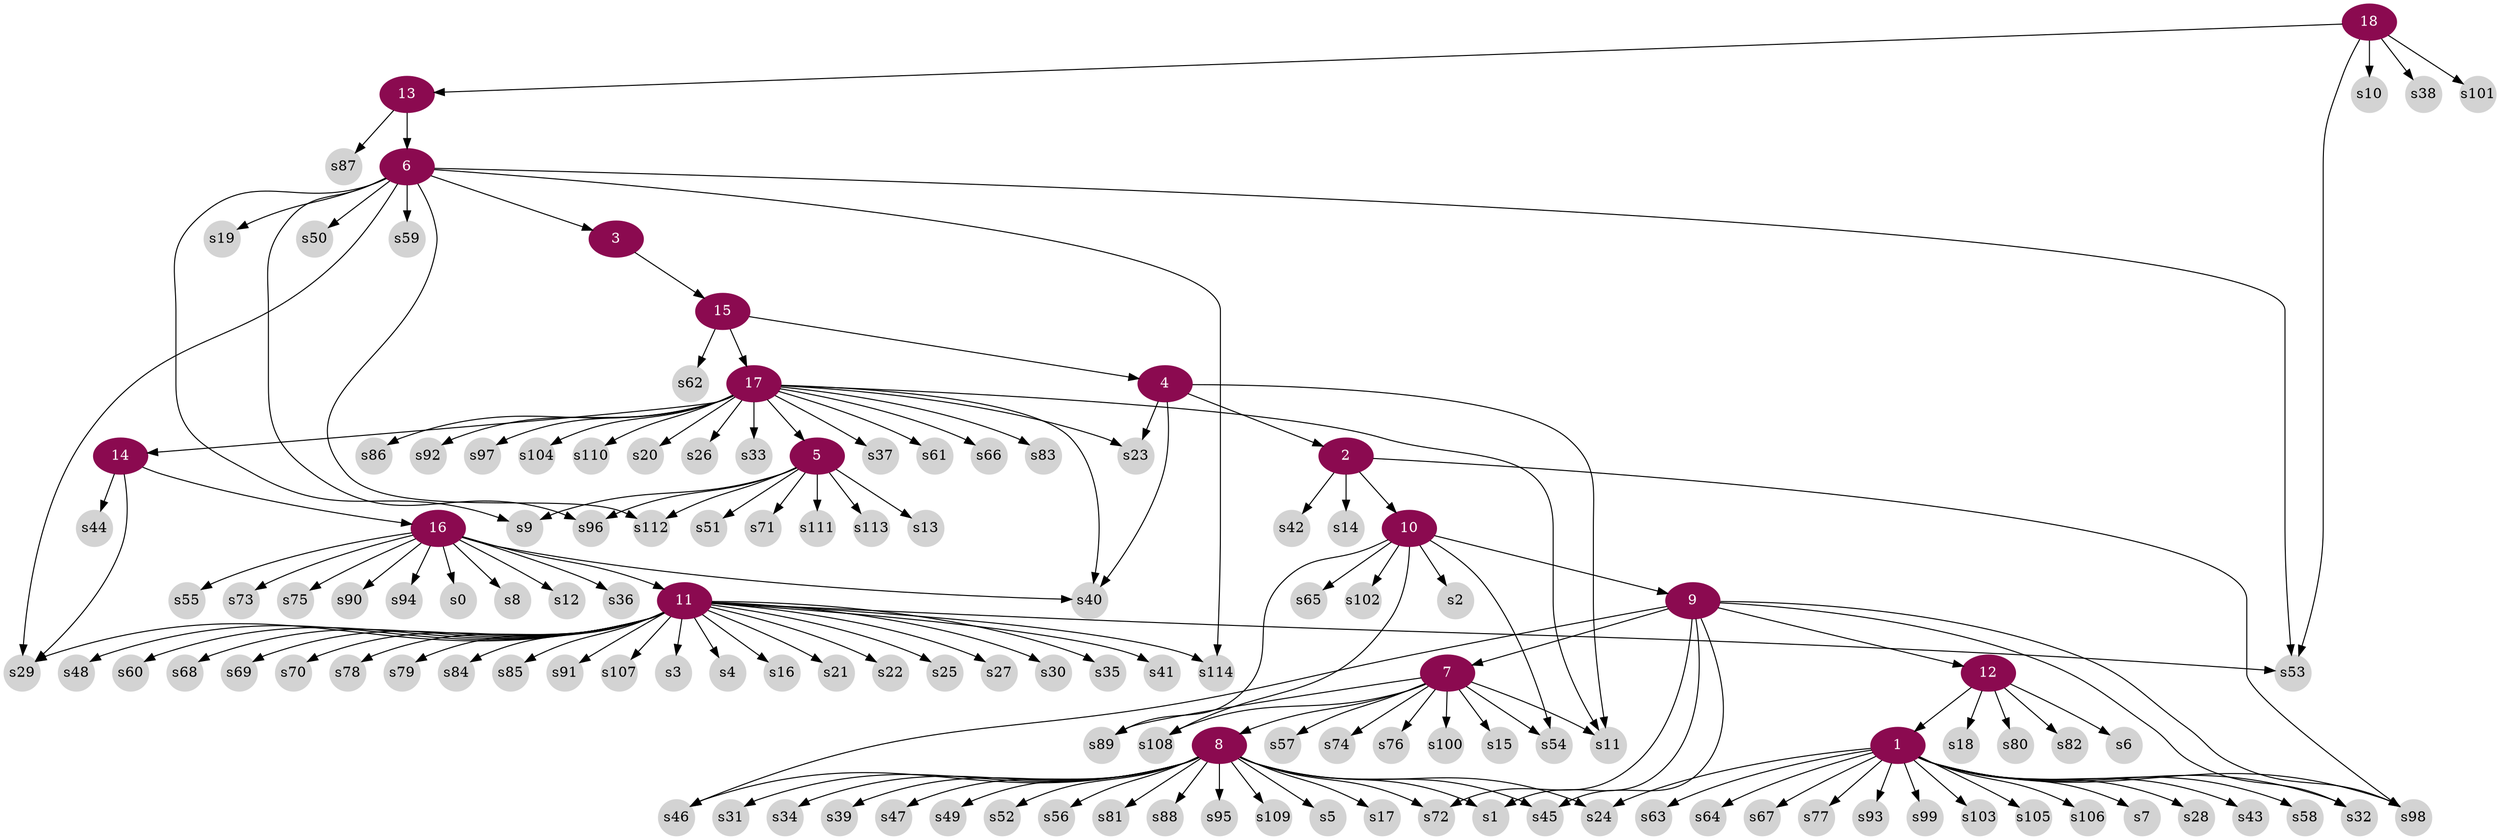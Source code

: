 digraph g{
node [color=deeppink4, style=filled, fontcolor=white];	
12 -> 1;
4 -> 2;
6 -> 3;
15 -> 4;
17 -> 5;
13 -> 6;
9 -> 7;
7 -> 8;
10 -> 9;
2 -> 10;
16 -> 11;
9 -> 12;
18 -> 13;
17 -> 14;
3 -> 15;
14 -> 16;
15 -> 17;
node [color=lightgrey, style=filled, fontcolor=black, shape=circle, fixedsize=true];  
1 -> s7;
1 -> s24;
1 -> s28;
1 -> s32;
1 -> s43;
1 -> s58;
1 -> s63;
1 -> s64;
1 -> s67;
1 -> s77;
1 -> s93;
1 -> s98;
1 -> s99;
1 -> s103;
1 -> s105;
1 -> s106;
2 -> s14;
2 -> s42;
2 -> s98;
4 -> s11;
4 -> s23;
4 -> s40;
5 -> s9;
5 -> s13;
5 -> s51;
5 -> s71;
5 -> s96;
5 -> s111;
5 -> s112;
5 -> s113;
6 -> s9;
6 -> s19;
6 -> s29;
6 -> s50;
6 -> s53;
6 -> s59;
6 -> s96;
6 -> s112;
6 -> s114;
7 -> s11;
7 -> s15;
7 -> s54;
7 -> s57;
7 -> s74;
7 -> s76;
7 -> s89;
7 -> s100;
7 -> s108;
8 -> s1;
8 -> s5;
8 -> s17;
8 -> s24;
8 -> s31;
8 -> s34;
8 -> s39;
8 -> s45;
8 -> s46;
8 -> s47;
8 -> s49;
8 -> s52;
8 -> s56;
8 -> s72;
8 -> s81;
8 -> s88;
8 -> s95;
8 -> s109;
9 -> s1;
9 -> s32;
9 -> s45;
9 -> s46;
9 -> s72;
9 -> s98;
10 -> s2;
10 -> s54;
10 -> s65;
10 -> s89;
10 -> s102;
10 -> s108;
11 -> s3;
11 -> s4;
11 -> s16;
11 -> s21;
11 -> s22;
11 -> s25;
11 -> s27;
11 -> s29;
11 -> s30;
11 -> s35;
11 -> s41;
11 -> s48;
11 -> s53;
11 -> s60;
11 -> s68;
11 -> s69;
11 -> s70;
11 -> s78;
11 -> s79;
11 -> s84;
11 -> s85;
11 -> s91;
11 -> s107;
11 -> s114;
12 -> s6;
12 -> s18;
12 -> s80;
12 -> s82;
13 -> s87;
14 -> s29;
14 -> s44;
15 -> s62;
16 -> s0;
16 -> s8;
16 -> s12;
16 -> s36;
16 -> s40;
16 -> s55;
16 -> s73;
16 -> s75;
16 -> s90;
16 -> s94;
17 -> s11;
17 -> s20;
17 -> s23;
17 -> s26;
17 -> s33;
17 -> s37;
17 -> s40;
17 -> s61;
17 -> s66;
17 -> s83;
17 -> s86;
17 -> s92;
17 -> s97;
17 -> s104;
17 -> s110;
18 -> s10;
18 -> s38;
18 -> s53;
18 -> s101;
}
